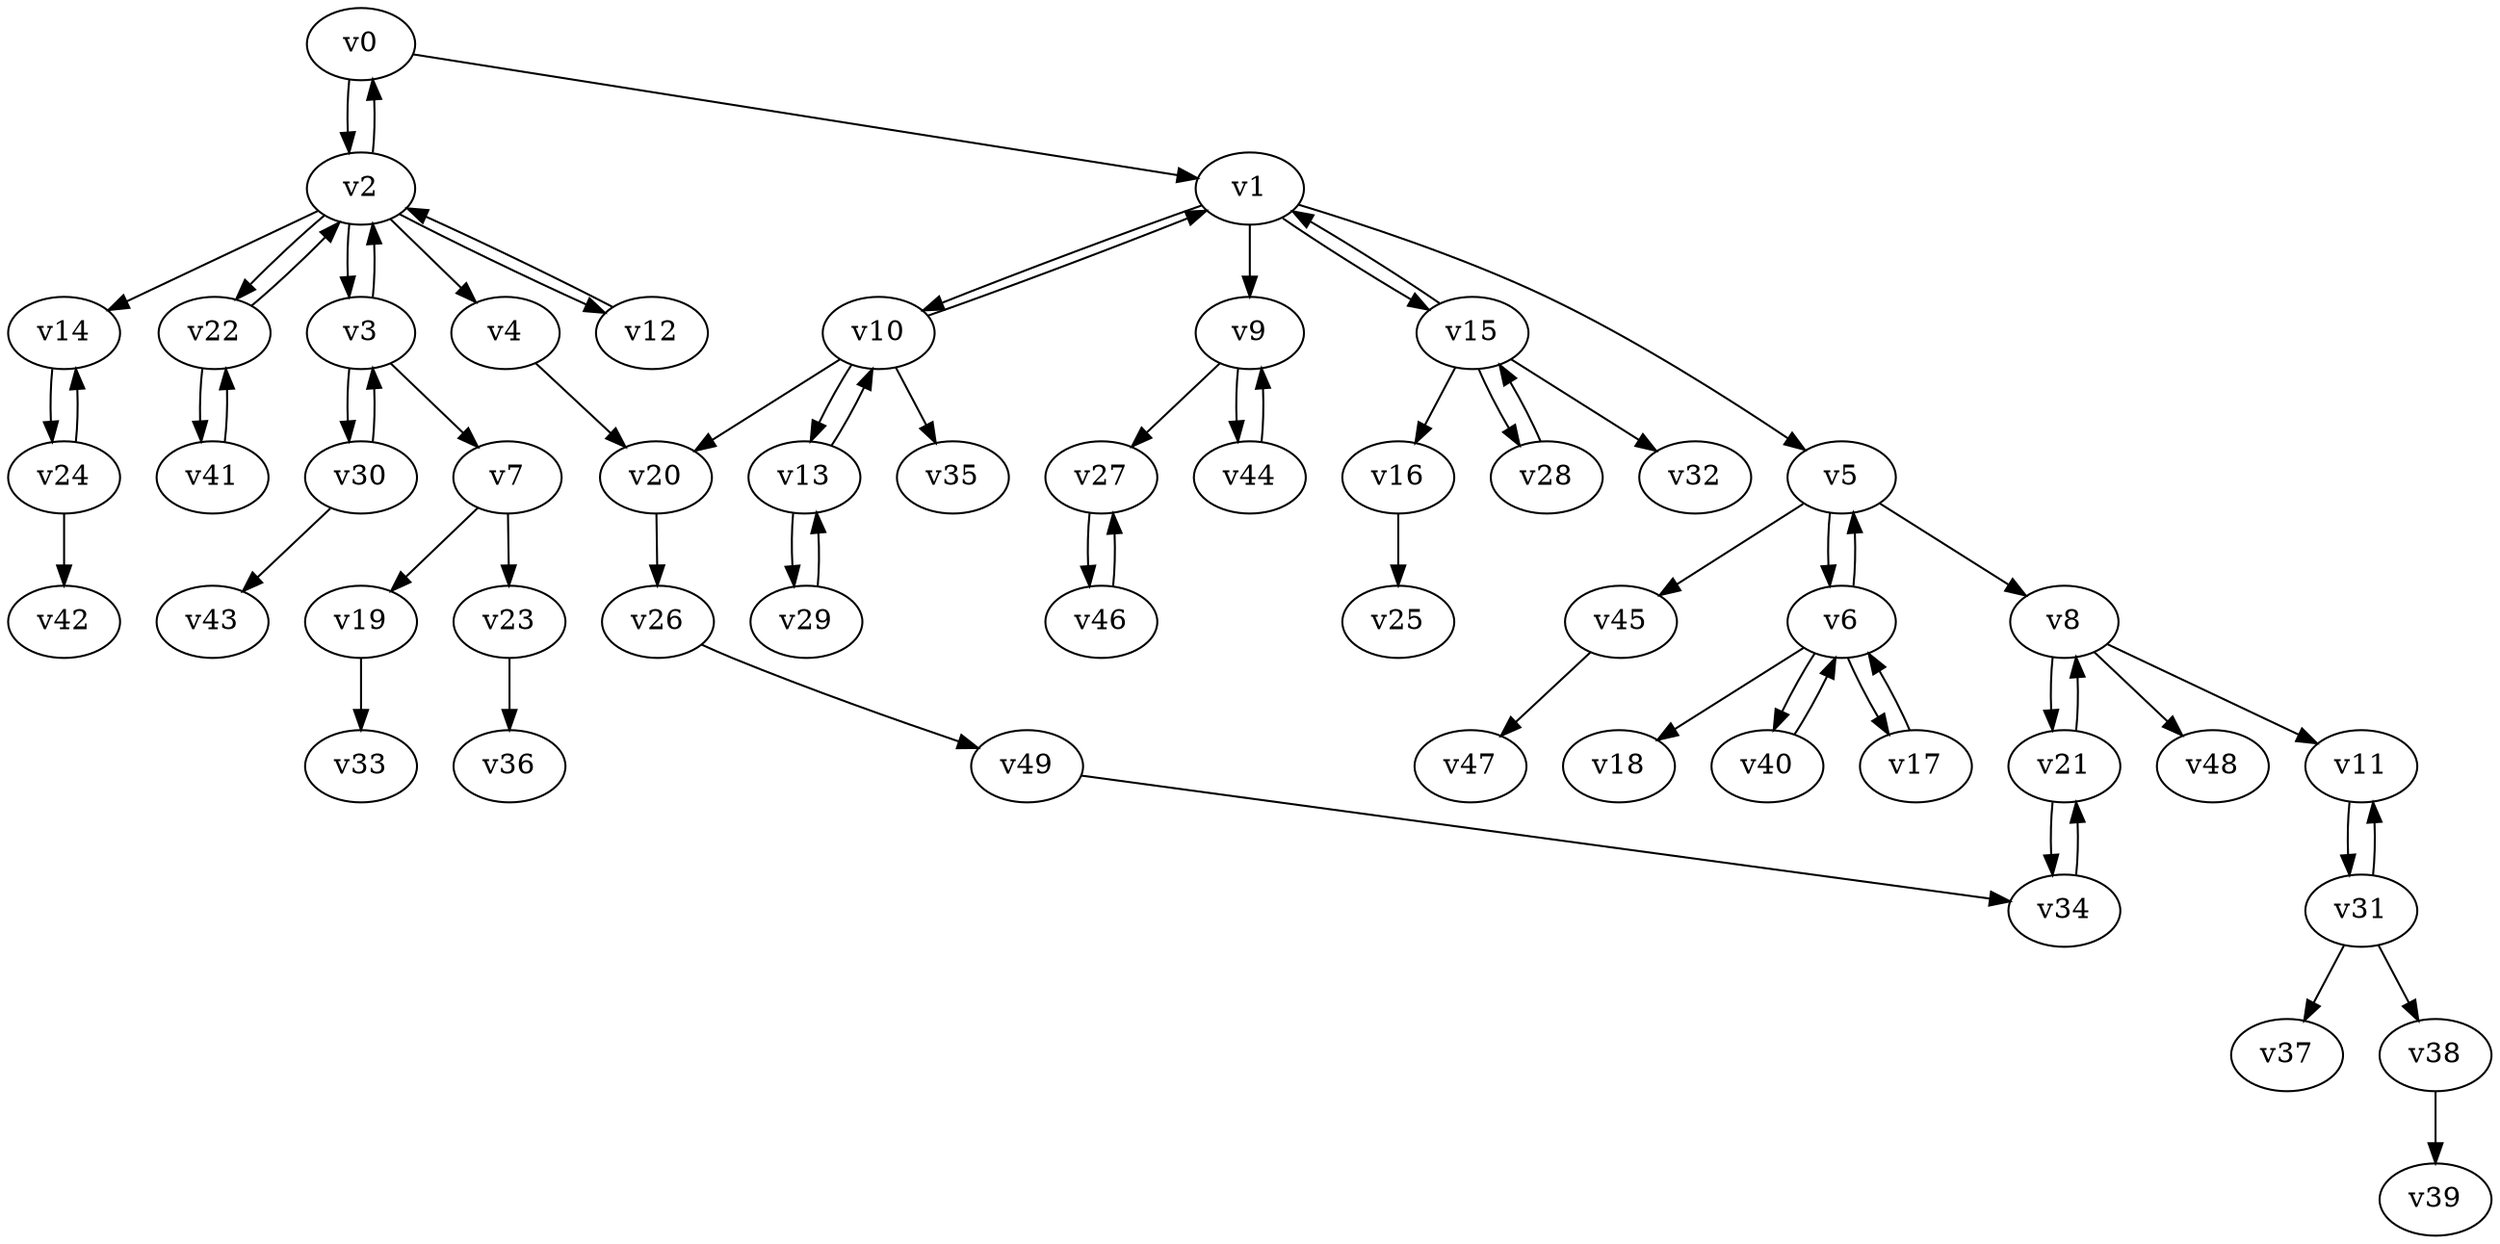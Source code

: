 digraph test065 {
    v0 [name="v0", player=0, weight=1];
    v1 [name="v1", player=1, weight=11];
    v2 [name="v2", player=0, weight=-1];
    v3 [name="v3", player=1, weight=-1];
    v4 [name="v4", player=0, weight=0];
    v5 [name="v5", player=1, weight=3];
    v6 [name="v6", player=0, weight=-3];
    v7 [name="v7", player=1, weight=10];
    v8 [name="v8", player=0, weight=16];
    v9 [name="v9", player=1, weight=14];
    v10 [name="v10", player=0, weight=0];
    v11 [name="v11", player=1, weight=9];
    v12 [name="v12", player=0, weight=0];
    v13 [name="v13", player=1, weight=6];
    v14 [name="v14", player=0, weight=3];
    v15 [name="v15", player=1, weight=7];
    v16 [name="v16", player=0, weight=9];
    v17 [name="v17", player=1, weight=0];
    v18 [name="v18", player=0, weight=15];
    v19 [name="v19", player=1, weight=-1];
    v20 [name="v20", player=0, weight=16];
    v21 [name="v21", player=1, weight=-2];
    v22 [name="v22", player=0, weight=8];
    v23 [name="v23", player=1, weight=8];
    v24 [name="v24", player=0, weight=11];
    v25 [name="v25", player=1, weight=15];
    v26 [name="v26", player=0, weight=9];
    v27 [name="v27", player=1, weight=11];
    v28 [name="v28", player=0, weight=8];
    v29 [name="v29", player=1, weight=7];
    v30 [name="v30", player=0, weight=11];
    v31 [name="v31", player=1, weight=12];
    v32 [name="v32", player=0, weight=1];
    v33 [name="v33", player=1, weight=11];
    v34 [name="v34", player=0, weight=12];
    v35 [name="v35", player=1, weight=10];
    v36 [name="v36", player=0, weight=9];
    v37 [name="v37", player=1, weight=16];
    v38 [name="v38", player=0, weight=12];
    v39 [name="v39", player=1, weight=13];
    v40 [name="v40", player=0, weight=4];
    v41 [name="v41", player=1, weight=17];
    v42 [name="v42", player=0, weight=18];
    v43 [name="v43", player=1, weight=6];
    v44 [name="v44", player=0, weight=6];
    v45 [name="v45", player=1, weight=11];
    v46 [name="v46", player=0, weight=9];
    v47 [name="v47", player=1, weight=13];
    v48 [name="v48", player=0, weight=3];
    v49 [name="v49", player=1, weight=7];
    v0 -> v1;
    v0 -> v2;
    v2 -> v0;
    v2 -> v3;
    v3 -> v2;
    v2 -> v4;
    v1 -> v5;
    v5 -> v6;
    v6 -> v5;
    v3 -> v7;
    v5 -> v8;
    v1 -> v9;
    v1 -> v10;
    v10 -> v1;
    v8 -> v11;
    v2 -> v12;
    v12 -> v2;
    v10 -> v13;
    v13 -> v10;
    v2 -> v14;
    v1 -> v15;
    v15 -> v1;
    v15 -> v16;
    v6 -> v17;
    v17 -> v6;
    v6 -> v18;
    v7 -> v19;
    v4 -> v20;
    v8 -> v21;
    v21 -> v8;
    v2 -> v22;
    v22 -> v2;
    v7 -> v23;
    v14 -> v24;
    v24 -> v14;
    v16 -> v25;
    v20 -> v26;
    v9 -> v27;
    v15 -> v28;
    v28 -> v15;
    v13 -> v29;
    v29 -> v13;
    v3 -> v30;
    v30 -> v3;
    v11 -> v31;
    v31 -> v11;
    v15 -> v32;
    v19 -> v33;
    v21 -> v34;
    v34 -> v21;
    v10 -> v35;
    v23 -> v36;
    v31 -> v37;
    v31 -> v38;
    v38 -> v39;
    v6 -> v40;
    v40 -> v6;
    v22 -> v41;
    v41 -> v22;
    v24 -> v42;
    v30 -> v43;
    v9 -> v44;
    v44 -> v9;
    v5 -> v45;
    v27 -> v46;
    v46 -> v27;
    v45 -> v47;
    v8 -> v48;
    v26 -> v49;
    v49 -> v34;
    v10 -> v20;
}
